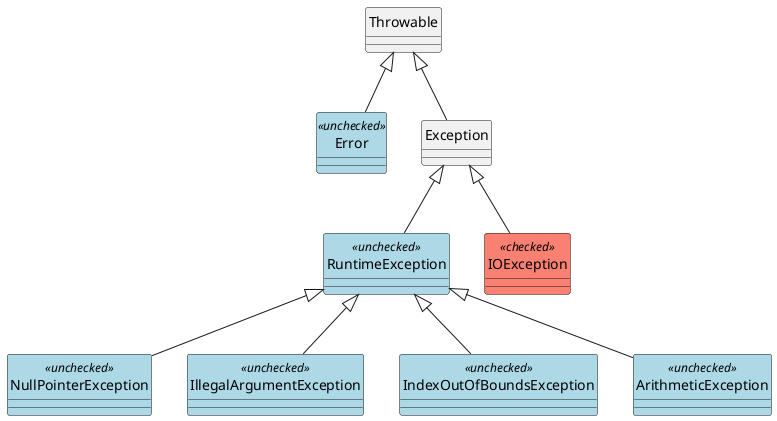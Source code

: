 @startuml
skinparam style strictuml

skinparam class {
    BackgroundColor<<checked>> Salmon
    BackgroundColor<<unchecked>> LightBlue
}

class Throwable {
}

class Error <<unchecked>> extends Throwable {
}

class Exception extends Throwable {
}

class RuntimeException <<unchecked>> extends Exception {
}

class IOException <<checked>> extends Exception {
}



class NullPointerException <<unchecked>> extends RuntimeException {
}

class IllegalArgumentException  <<unchecked>> extends RuntimeException {
}

class IndexOutOfBoundsException  <<unchecked>> extends RuntimeException {
}


class ArithmeticException  <<unchecked>> extends RuntimeException {
}



@enduml
